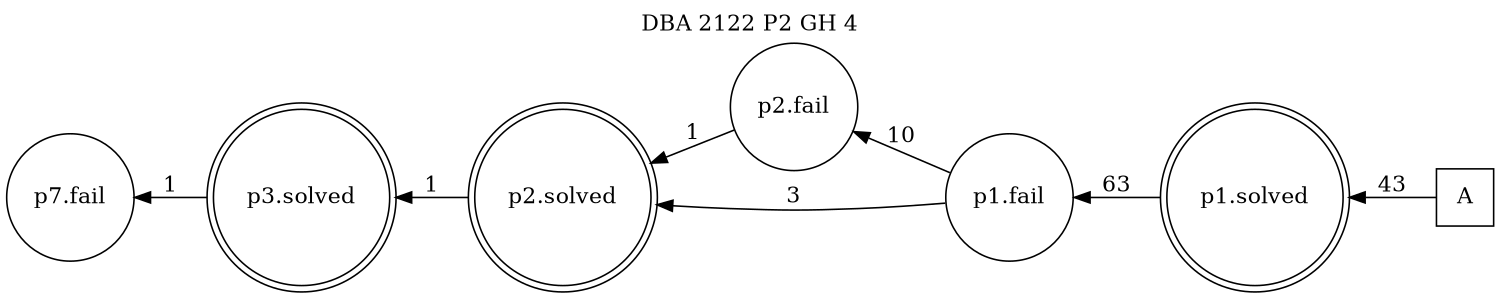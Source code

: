 digraph DBA_2122_P2_GH_4 {
labelloc="tl"
label= " DBA 2122 P2 GH 4 "
rankdir="RL";
graph [ size=" 10 , 10 !"]

"A" [shape="square" label="A"]
"p1.solved" [shape="doublecircle" label="p1.solved"]
"p1.fail" [shape="circle" label="p1.fail"]
"p2.fail" [shape="circle" label="p2.fail"]
"p2.solved" [shape="doublecircle" label="p2.solved"]
"p3.solved" [shape="doublecircle" label="p3.solved"]
"p7.fail" [shape="circle" label="p7.fail"]
"A" -> "p1.solved" [ label=43]
"p1.solved" -> "p1.fail" [ label=63]
"p1.fail" -> "p2.fail" [ label=10]
"p1.fail" -> "p2.solved" [ label=3]
"p2.fail" -> "p2.solved" [ label=1]
"p2.solved" -> "p3.solved" [ label=1]
"p3.solved" -> "p7.fail" [ label=1]
}

